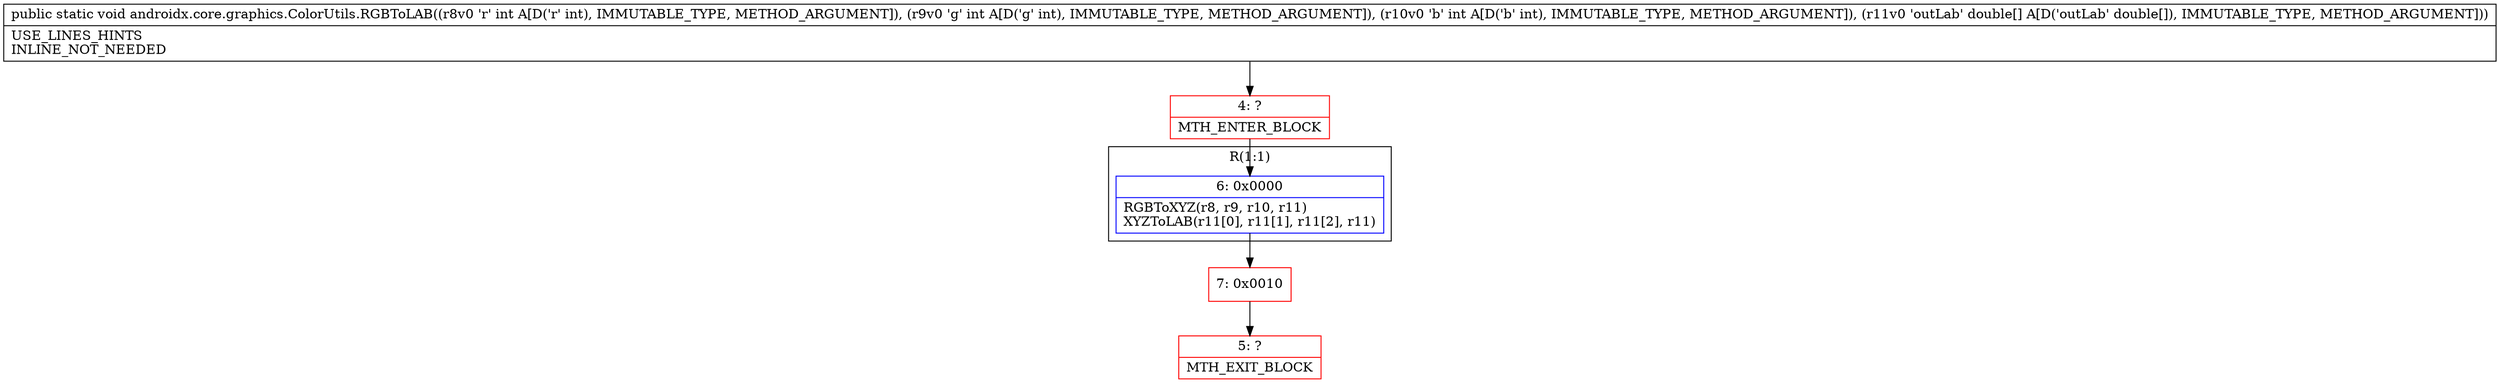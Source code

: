 digraph "CFG forandroidx.core.graphics.ColorUtils.RGBToLAB(III[D)V" {
subgraph cluster_Region_1594443554 {
label = "R(1:1)";
node [shape=record,color=blue];
Node_6 [shape=record,label="{6\:\ 0x0000|RGBToXYZ(r8, r9, r10, r11)\lXYZToLAB(r11[0], r11[1], r11[2], r11)\l}"];
}
Node_4 [shape=record,color=red,label="{4\:\ ?|MTH_ENTER_BLOCK\l}"];
Node_7 [shape=record,color=red,label="{7\:\ 0x0010}"];
Node_5 [shape=record,color=red,label="{5\:\ ?|MTH_EXIT_BLOCK\l}"];
MethodNode[shape=record,label="{public static void androidx.core.graphics.ColorUtils.RGBToLAB((r8v0 'r' int A[D('r' int), IMMUTABLE_TYPE, METHOD_ARGUMENT]), (r9v0 'g' int A[D('g' int), IMMUTABLE_TYPE, METHOD_ARGUMENT]), (r10v0 'b' int A[D('b' int), IMMUTABLE_TYPE, METHOD_ARGUMENT]), (r11v0 'outLab' double[] A[D('outLab' double[]), IMMUTABLE_TYPE, METHOD_ARGUMENT]))  | USE_LINES_HINTS\lINLINE_NOT_NEEDED\l}"];
MethodNode -> Node_4;Node_6 -> Node_7;
Node_4 -> Node_6;
Node_7 -> Node_5;
}

